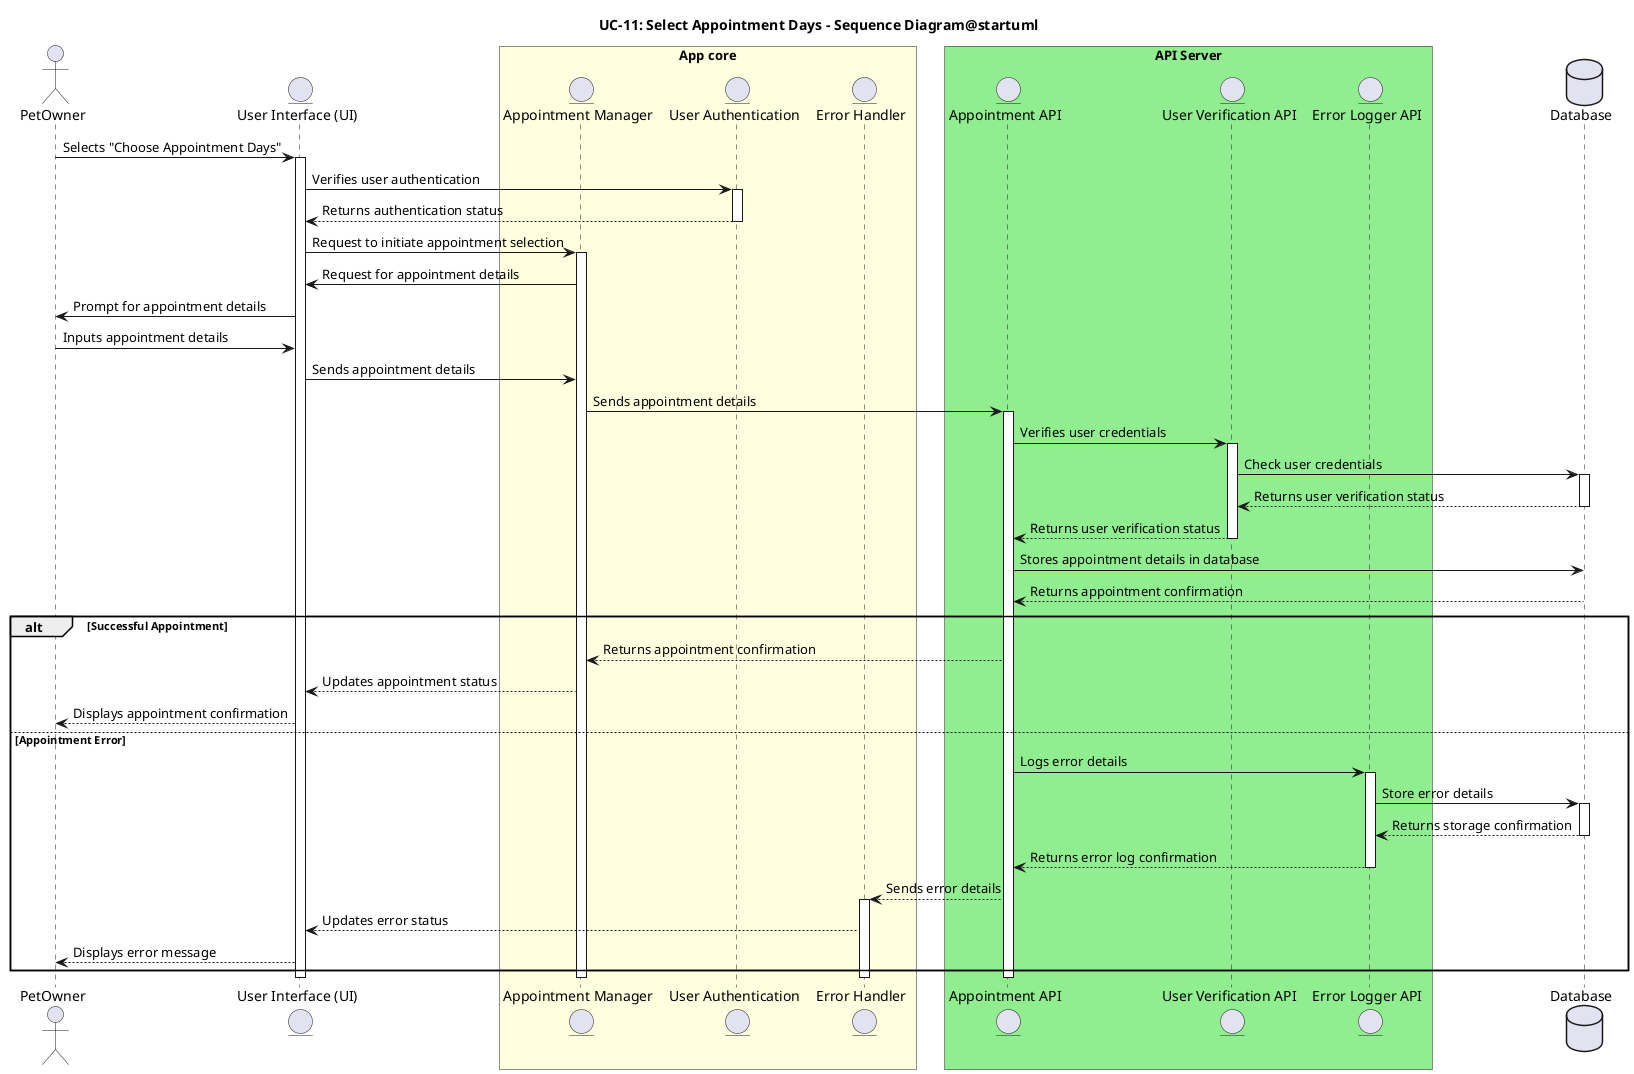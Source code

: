 @startuml
title: UC-11: Select Appointment Days - Sequence Diagram@startuml
actor PetOwner
entity "User Interface (UI)" as UI
box "App core" #LightYellow
  entity "Appointment Manager" as AppointmentManager
  entity "User Authentication" as UserAuth
  entity "Error Handler" as ErrorHandler
end box
box "API Server" #LightGreen
  entity "Appointment API" as AppointmentAPI
  entity "User Verification API" as UserVerifyAPI
  entity "Error Logger API" as LoggerAPI
end box
database "Database" as DB

PetOwner -> UI : Selects "Choose Appointment Days" 
activate UI

UI -> UserAuth : Verifies user authentication
activate UserAuth
UserAuth --> UI : Returns authentication status
deactivate UserAuth

UI -> AppointmentManager : Request to initiate appointment selection
activate AppointmentManager

AppointmentManager -> UI : Request for appointment details
UI -> PetOwner : Prompt for appointment details
PetOwner -> UI : Inputs appointment details

UI -> AppointmentManager : Sends appointment details
AppointmentManager -> AppointmentAPI : Sends appointment details
activate AppointmentAPI

AppointmentAPI -> UserVerifyAPI : Verifies user credentials
activate UserVerifyAPI
UserVerifyAPI -> DB : Check user credentials
activate DB
DB --> UserVerifyAPI : Returns user verification status
deactivate DB
UserVerifyAPI --> AppointmentAPI : Returns user verification status
deactivate UserVerifyAPI

AppointmentAPI -> DB : Stores appointment details in database
DB --> AppointmentAPI : Returns appointment confirmation
deactivate DB

alt Successful Appointment
    AppointmentAPI --> AppointmentManager : Returns appointment confirmation
    AppointmentManager --> UI : Updates appointment status
    UI --> PetOwner : Displays appointment confirmation
else Appointment Error
    AppointmentAPI -> LoggerAPI : Logs error details
    activate LoggerAPI
    LoggerAPI -> DB : Store error details
    activate DB
    DB --> LoggerAPI : Returns storage confirmation
    deactivate DB
    LoggerAPI --> AppointmentAPI : Returns error log confirmation
    deactivate LoggerAPI
    AppointmentAPI --> ErrorHandler : Sends error details
    activate ErrorHandler
    ErrorHandler --> UI : Updates error status
    UI --> PetOwner : Displays error message
end

deactivate AppointmentAPI
deactivate ErrorHandler
deactivate AppointmentManager
deactivate UI
@enduml


